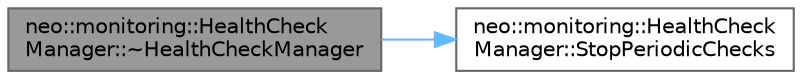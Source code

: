 digraph "neo::monitoring::HealthCheckManager::~HealthCheckManager"
{
 // LATEX_PDF_SIZE
  bgcolor="transparent";
  edge [fontname=Helvetica,fontsize=10,labelfontname=Helvetica,labelfontsize=10];
  node [fontname=Helvetica,fontsize=10,shape=box,height=0.2,width=0.4];
  rankdir="LR";
  Node1 [id="Node000001",label="neo::monitoring::HealthCheck\lManager::~HealthCheckManager",height=0.2,width=0.4,color="gray40", fillcolor="grey60", style="filled", fontcolor="black",tooltip=" "];
  Node1 -> Node2 [id="edge1_Node000001_Node000002",color="steelblue1",style="solid",tooltip=" "];
  Node2 [id="Node000002",label="neo::monitoring::HealthCheck\lManager::StopPeriodicChecks",height=0.2,width=0.4,color="grey40", fillcolor="white", style="filled",URL="$classneo_1_1monitoring_1_1_health_check_manager.html#a476148f8aac7e979cddb7e3d81cbde3a",tooltip="Stop periodic health checks."];
}
